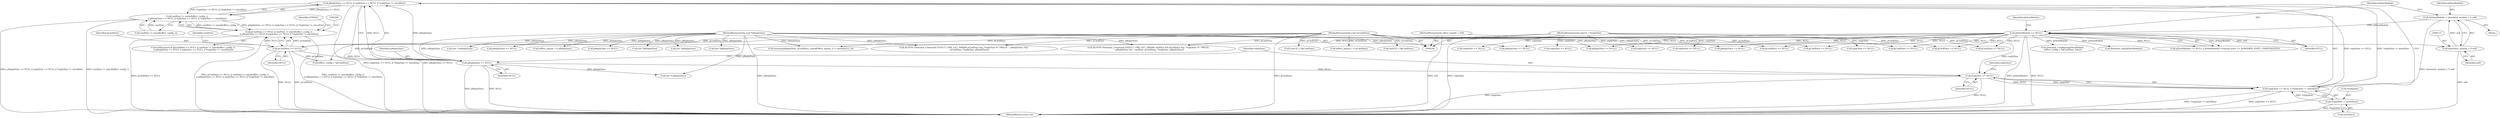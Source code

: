 digraph "0_Android_f490fc335772a9b14e78997486f4a572b0594c04@API" {
"1000180" [label="(Call,pReplyData == NULL || replySize == NULL || *replySize != sizeof(int))"];
"1000181" [label="(Call,pReplyData == NULL)"];
"1000106" [label="(MethodParameterIn,void *pReplyData)"];
"1000172" [label="(Call,pCmdData == NULL)"];
"1000104" [label="(MethodParameterIn,void *pCmdData)"];
"1000117" [label="(Call,pDwmModule == NULL)"];
"1000109" [label="(Call,*pDwmModule = (downmix_module_t *) self)"];
"1000111" [label="(Call,(downmix_module_t *) self)"];
"1000101" [label="(MethodParameterIn,effect_handle_t self)"];
"1000184" [label="(Call,replySize == NULL || *replySize != sizeof(int))"];
"1000185" [label="(Call,replySize == NULL)"];
"1000105" [label="(MethodParameterIn,uint32_t *replySize)"];
"1000188" [label="(Call,*replySize != sizeof(int))"];
"1000175" [label="(Call,cmdSize != sizeof(effect_config_t)\n || pReplyData == NULL || replySize == NULL || *replySize != sizeof(int))"];
"1000171" [label="(Call,pCmdData == NULL || cmdSize != sizeof(effect_config_t)\n || pReplyData == NULL || replySize == NULL || *replySize != sizeof(int))"];
"1000199" [label="(Call,(int *) pReplyData)"];
"1000491" [label="(Call,pCmdData == NULL)"];
"1000118" [label="(Identifier,pDwmModule)"];
"1000183" [label="(Identifier,NULL)"];
"1000175" [label="(Call,cmdSize != sizeof(effect_config_t)\n || pReplyData == NULL || replySize == NULL || *replySize != sizeof(int))"];
"1000149" [label="(Call,replySize == NULL)"];
"1000170" [label="(ControlStructure,if (pCmdData == NULL || cmdSize != sizeof(effect_config_t)\n || pReplyData == NULL || replySize == NULL || *replySize != sizeof(int)))"];
"1000440" [label="(Call,(int *)pReplyData)"];
"1000562" [label="(Call,pCmdData == NULL)"];
"1000119" [label="(Identifier,NULL)"];
"1000310" [label="(Call,ALOGV(\"Downmix_Command EFFECT_CMD_SET_PARAM cmdSize %d pCmdData %p, *replySize %\" PRIu32\n \", pReplyData %p\", cmdSize, pCmdData, *replySize, pReplyData))"];
"1000111" [label="(Call,(downmix_module_t *) self)"];
"1000113" [label="(Identifier,self)"];
"1000163" [label="(Call,(int *) pReplyData)"];
"1000585" [label="(MethodReturn,static int)"];
"1000202" [label="(Call,Downmix_Configure(pDwmModule,\n (effect_config_t *)pCmdData, false))"];
"1000509" [label="(Call,pCmdData == NULL)"];
"1000106" [label="(MethodParameterIn,void *pReplyData)"];
"1000172" [label="(Call,pCmdData == NULL)"];
"1000266" [label="(Call,memcpy(pReplyData, pCmdData, sizeof(effect_param_t) + sizeof(int32_t)))"];
"1000105" [label="(MethodParameterIn,uint32_t *replySize)"];
"1000533" [label="(Call,(uint32_t *)pCmdData)"];
"1000333" [label="(Call,pReplyData == NULL)"];
"1000263" [label="(Call,(effect_param_t *) pReplyData)"];
"1000180" [label="(Call,pReplyData == NULL || replySize == NULL || *replySize != sizeof(int))"];
"1000171" [label="(Call,pCmdData == NULL || cmdSize != sizeof(effect_config_t)\n || pReplyData == NULL || replySize == NULL || *replySize != sizeof(int))"];
"1000448" [label="(Call,pReplyData == NULL)"];
"1000173" [label="(Identifier,pCmdData)"];
"1000104" [label="(MethodParameterIn,void *pCmdData)"];
"1000189" [label="(Call,*replySize)"];
"1000237" [label="(Call,pReplyData == NULL)"];
"1000241" [label="(Call,replySize == NULL)"];
"1000186" [label="(Identifier,replySize)"];
"1000185" [label="(Call,replySize == NULL)"];
"1000117" [label="(Call,pDwmModule == NULL)"];
"1000174" [label="(Identifier,NULL)"];
"1000110" [label="(Identifier,pDwmModule)"];
"1000215" [label="(Call,ALOGV(\"Downmix_Command EFFECT_CMD_GET_PARAM pCmdData %p, *replySize %\" PRIu32 \", pReplyData: %p\",\n                pCmdData, *replySize, pReplyData))"];
"1000176" [label="(Call,cmdSize != sizeof(effect_config_t))"];
"1000181" [label="(Call,pReplyData == NULL)"];
"1000354" [label="(Call,(effect_param_t *) pCmdData)"];
"1000123" [label="(Identifier,pDwmModule)"];
"1000166" [label="(Call,Downmix_Init(pDwmModule))"];
"1000373" [label="(Call,(int *)pReplyData)"];
"1000116" [label="(Call,pDwmModule == NULL || pDwmModule->context.state == DOWNMIX_STATE_UNINITIALIZED)"];
"1000187" [label="(Identifier,NULL)"];
"1000184" [label="(Call,replySize == NULL || *replySize != sizeof(int))"];
"1000107" [label="(Block,)"];
"1000547" [label="(Call,(uint32_t *)pCmdData)"];
"1000223" [label="(Call,pCmdData == NULL)"];
"1000188" [label="(Call,*replySize != sizeof(int))"];
"1000190" [label="(Identifier,replySize)"];
"1000109" [label="(Call,*pDwmModule = (downmix_module_t *) self)"];
"1000191" [label="(Call,sizeof(int))"];
"1000319" [label="(Call,pCmdData == NULL)"];
"1000177" [label="(Identifier,cmdSize)"];
"1000196" [label="(Identifier,EINVAL)"];
"1000405" [label="(Call,pReplyData == NULL)"];
"1000483" [label="(Call,(int *)pReplyData)"];
"1000204" [label="(Call,(effect_config_t *)pCmdData)"];
"1000452" [label="(Call,replySize == NULL)"];
"1000182" [label="(Identifier,pReplyData)"];
"1000409" [label="(Call,replySize == NULL)"];
"1000101" [label="(MethodParameterIn,effect_handle_t self)"];
"1000337" [label="(Call,replySize == NULL)"];
"1000145" [label="(Call,pReplyData == NULL)"];
"1000180" -> "1000175"  [label="AST: "];
"1000180" -> "1000181"  [label="CFG: "];
"1000180" -> "1000184"  [label="CFG: "];
"1000181" -> "1000180"  [label="AST: "];
"1000184" -> "1000180"  [label="AST: "];
"1000175" -> "1000180"  [label="CFG: "];
"1000180" -> "1000585"  [label="DDG: replySize == NULL || *replySize != sizeof(int)"];
"1000180" -> "1000585"  [label="DDG: pReplyData == NULL"];
"1000180" -> "1000175"  [label="DDG: pReplyData == NULL"];
"1000180" -> "1000175"  [label="DDG: replySize == NULL || *replySize != sizeof(int)"];
"1000181" -> "1000180"  [label="DDG: pReplyData"];
"1000181" -> "1000180"  [label="DDG: NULL"];
"1000184" -> "1000180"  [label="DDG: replySize == NULL"];
"1000184" -> "1000180"  [label="DDG: *replySize != sizeof(int)"];
"1000181" -> "1000183"  [label="CFG: "];
"1000182" -> "1000181"  [label="AST: "];
"1000183" -> "1000181"  [label="AST: "];
"1000186" -> "1000181"  [label="CFG: "];
"1000181" -> "1000585"  [label="DDG: pReplyData"];
"1000181" -> "1000585"  [label="DDG: NULL"];
"1000106" -> "1000181"  [label="DDG: pReplyData"];
"1000172" -> "1000181"  [label="DDG: NULL"];
"1000181" -> "1000185"  [label="DDG: NULL"];
"1000181" -> "1000199"  [label="DDG: pReplyData"];
"1000106" -> "1000100"  [label="AST: "];
"1000106" -> "1000585"  [label="DDG: pReplyData"];
"1000106" -> "1000145"  [label="DDG: pReplyData"];
"1000106" -> "1000163"  [label="DDG: pReplyData"];
"1000106" -> "1000199"  [label="DDG: pReplyData"];
"1000106" -> "1000215"  [label="DDG: pReplyData"];
"1000106" -> "1000237"  [label="DDG: pReplyData"];
"1000106" -> "1000263"  [label="DDG: pReplyData"];
"1000106" -> "1000266"  [label="DDG: pReplyData"];
"1000106" -> "1000310"  [label="DDG: pReplyData"];
"1000106" -> "1000333"  [label="DDG: pReplyData"];
"1000106" -> "1000373"  [label="DDG: pReplyData"];
"1000106" -> "1000405"  [label="DDG: pReplyData"];
"1000106" -> "1000440"  [label="DDG: pReplyData"];
"1000106" -> "1000448"  [label="DDG: pReplyData"];
"1000106" -> "1000483"  [label="DDG: pReplyData"];
"1000172" -> "1000171"  [label="AST: "];
"1000172" -> "1000174"  [label="CFG: "];
"1000173" -> "1000172"  [label="AST: "];
"1000174" -> "1000172"  [label="AST: "];
"1000177" -> "1000172"  [label="CFG: "];
"1000171" -> "1000172"  [label="CFG: "];
"1000172" -> "1000585"  [label="DDG: pCmdData"];
"1000172" -> "1000585"  [label="DDG: NULL"];
"1000172" -> "1000171"  [label="DDG: pCmdData"];
"1000172" -> "1000171"  [label="DDG: NULL"];
"1000104" -> "1000172"  [label="DDG: pCmdData"];
"1000117" -> "1000172"  [label="DDG: NULL"];
"1000172" -> "1000204"  [label="DDG: pCmdData"];
"1000104" -> "1000100"  [label="AST: "];
"1000104" -> "1000585"  [label="DDG: pCmdData"];
"1000104" -> "1000204"  [label="DDG: pCmdData"];
"1000104" -> "1000215"  [label="DDG: pCmdData"];
"1000104" -> "1000223"  [label="DDG: pCmdData"];
"1000104" -> "1000266"  [label="DDG: pCmdData"];
"1000104" -> "1000310"  [label="DDG: pCmdData"];
"1000104" -> "1000319"  [label="DDG: pCmdData"];
"1000104" -> "1000354"  [label="DDG: pCmdData"];
"1000104" -> "1000491"  [label="DDG: pCmdData"];
"1000104" -> "1000509"  [label="DDG: pCmdData"];
"1000104" -> "1000533"  [label="DDG: pCmdData"];
"1000104" -> "1000547"  [label="DDG: pCmdData"];
"1000104" -> "1000562"  [label="DDG: pCmdData"];
"1000117" -> "1000116"  [label="AST: "];
"1000117" -> "1000119"  [label="CFG: "];
"1000118" -> "1000117"  [label="AST: "];
"1000119" -> "1000117"  [label="AST: "];
"1000123" -> "1000117"  [label="CFG: "];
"1000116" -> "1000117"  [label="CFG: "];
"1000117" -> "1000585"  [label="DDG: pDwmModule"];
"1000117" -> "1000585"  [label="DDG: NULL"];
"1000117" -> "1000116"  [label="DDG: pDwmModule"];
"1000117" -> "1000116"  [label="DDG: NULL"];
"1000109" -> "1000117"  [label="DDG: pDwmModule"];
"1000117" -> "1000145"  [label="DDG: NULL"];
"1000117" -> "1000166"  [label="DDG: pDwmModule"];
"1000117" -> "1000202"  [label="DDG: pDwmModule"];
"1000117" -> "1000223"  [label="DDG: NULL"];
"1000117" -> "1000319"  [label="DDG: NULL"];
"1000117" -> "1000405"  [label="DDG: NULL"];
"1000117" -> "1000448"  [label="DDG: NULL"];
"1000117" -> "1000491"  [label="DDG: NULL"];
"1000117" -> "1000509"  [label="DDG: NULL"];
"1000117" -> "1000562"  [label="DDG: NULL"];
"1000109" -> "1000107"  [label="AST: "];
"1000109" -> "1000111"  [label="CFG: "];
"1000110" -> "1000109"  [label="AST: "];
"1000111" -> "1000109"  [label="AST: "];
"1000118" -> "1000109"  [label="CFG: "];
"1000109" -> "1000585"  [label="DDG: (downmix_module_t *) self"];
"1000111" -> "1000109"  [label="DDG: self"];
"1000111" -> "1000113"  [label="CFG: "];
"1000112" -> "1000111"  [label="AST: "];
"1000113" -> "1000111"  [label="AST: "];
"1000111" -> "1000585"  [label="DDG: self"];
"1000101" -> "1000111"  [label="DDG: self"];
"1000101" -> "1000100"  [label="AST: "];
"1000101" -> "1000585"  [label="DDG: self"];
"1000184" -> "1000185"  [label="CFG: "];
"1000184" -> "1000188"  [label="CFG: "];
"1000185" -> "1000184"  [label="AST: "];
"1000188" -> "1000184"  [label="AST: "];
"1000184" -> "1000585"  [label="DDG: *replySize != sizeof(int)"];
"1000184" -> "1000585"  [label="DDG: replySize == NULL"];
"1000185" -> "1000184"  [label="DDG: replySize"];
"1000185" -> "1000184"  [label="DDG: NULL"];
"1000188" -> "1000184"  [label="DDG: *replySize"];
"1000185" -> "1000187"  [label="CFG: "];
"1000186" -> "1000185"  [label="AST: "];
"1000187" -> "1000185"  [label="AST: "];
"1000190" -> "1000185"  [label="CFG: "];
"1000185" -> "1000585"  [label="DDG: replySize"];
"1000185" -> "1000585"  [label="DDG: NULL"];
"1000105" -> "1000185"  [label="DDG: replySize"];
"1000105" -> "1000100"  [label="AST: "];
"1000105" -> "1000585"  [label="DDG: replySize"];
"1000105" -> "1000149"  [label="DDG: replySize"];
"1000105" -> "1000241"  [label="DDG: replySize"];
"1000105" -> "1000337"  [label="DDG: replySize"];
"1000105" -> "1000409"  [label="DDG: replySize"];
"1000105" -> "1000452"  [label="DDG: replySize"];
"1000188" -> "1000191"  [label="CFG: "];
"1000189" -> "1000188"  [label="AST: "];
"1000191" -> "1000188"  [label="AST: "];
"1000188" -> "1000585"  [label="DDG: *replySize"];
"1000175" -> "1000171"  [label="AST: "];
"1000175" -> "1000176"  [label="CFG: "];
"1000176" -> "1000175"  [label="AST: "];
"1000171" -> "1000175"  [label="CFG: "];
"1000175" -> "1000585"  [label="DDG: pReplyData == NULL || replySize == NULL || *replySize != sizeof(int)"];
"1000175" -> "1000585"  [label="DDG: cmdSize != sizeof(effect_config_t)"];
"1000175" -> "1000171"  [label="DDG: cmdSize != sizeof(effect_config_t)"];
"1000175" -> "1000171"  [label="DDG: pReplyData == NULL || replySize == NULL || *replySize != sizeof(int)"];
"1000176" -> "1000175"  [label="DDG: cmdSize"];
"1000171" -> "1000170"  [label="AST: "];
"1000196" -> "1000171"  [label="CFG: "];
"1000200" -> "1000171"  [label="CFG: "];
"1000171" -> "1000585"  [label="DDG: pCmdData == NULL"];
"1000171" -> "1000585"  [label="DDG: pCmdData == NULL || cmdSize != sizeof(effect_config_t)\n || pReplyData == NULL || replySize == NULL || *replySize != sizeof(int)"];
"1000171" -> "1000585"  [label="DDG: cmdSize != sizeof(effect_config_t)\n || pReplyData == NULL || replySize == NULL || *replySize != sizeof(int)"];
}
